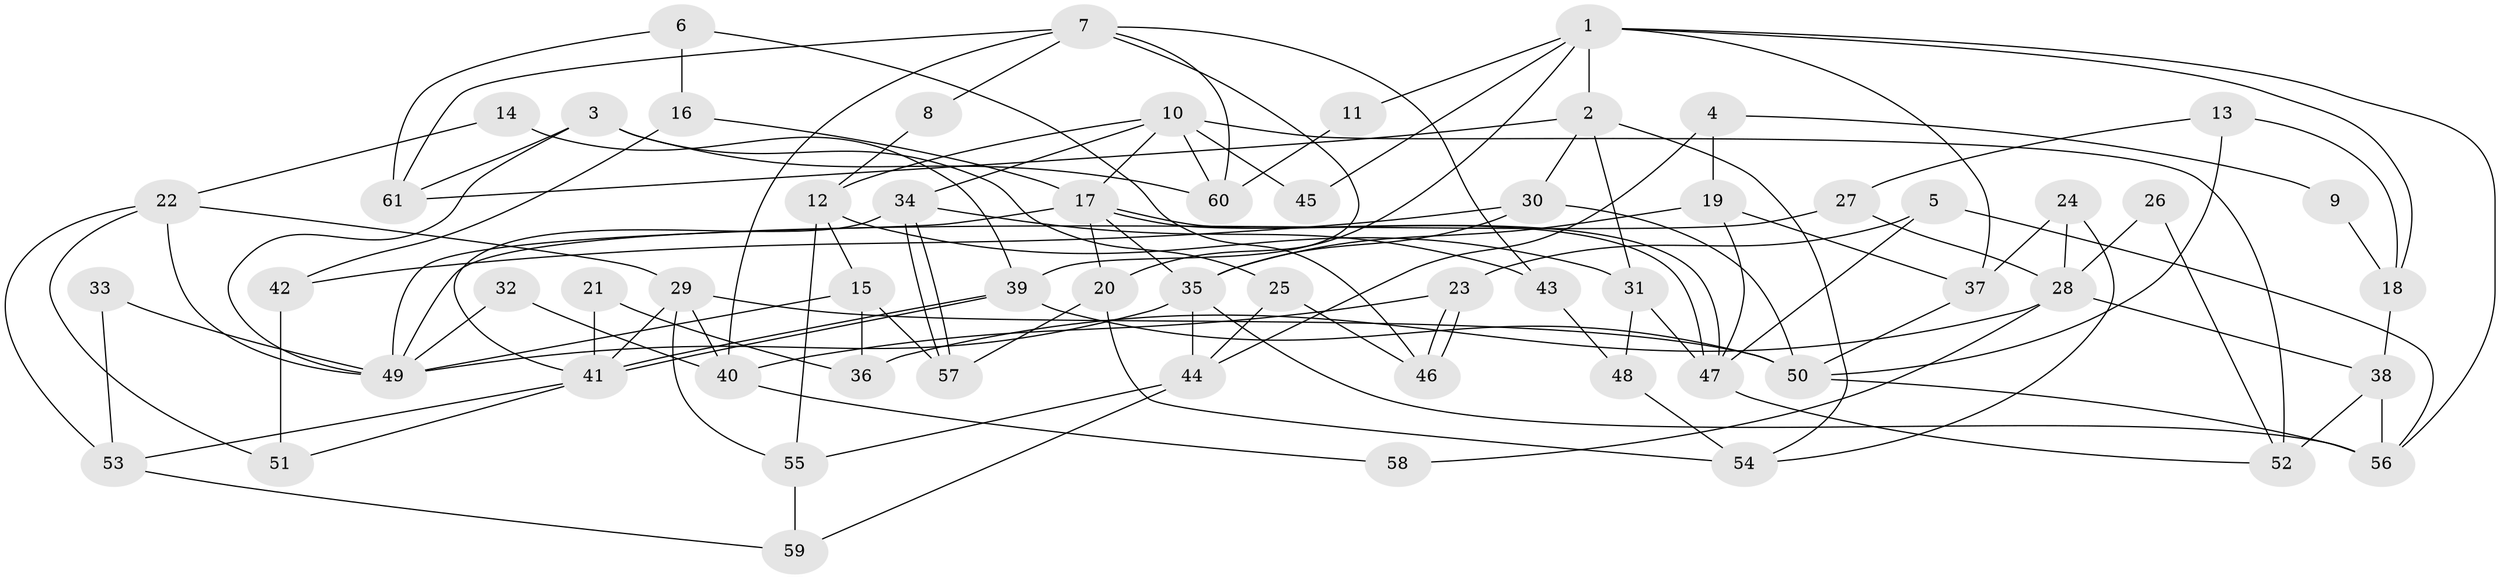 // coarse degree distribution, {11: 0.10526315789473684, 7: 0.10526315789473684, 9: 0.10526315789473684, 4: 0.10526315789473684, 6: 0.10526315789473684, 3: 0.2631578947368421, 5: 0.05263157894736842, 2: 0.10526315789473684, 8: 0.05263157894736842}
// Generated by graph-tools (version 1.1) at 2025/18/03/04/25 18:18:52]
// undirected, 61 vertices, 122 edges
graph export_dot {
graph [start="1"]
  node [color=gray90,style=filled];
  1;
  2;
  3;
  4;
  5;
  6;
  7;
  8;
  9;
  10;
  11;
  12;
  13;
  14;
  15;
  16;
  17;
  18;
  19;
  20;
  21;
  22;
  23;
  24;
  25;
  26;
  27;
  28;
  29;
  30;
  31;
  32;
  33;
  34;
  35;
  36;
  37;
  38;
  39;
  40;
  41;
  42;
  43;
  44;
  45;
  46;
  47;
  48;
  49;
  50;
  51;
  52;
  53;
  54;
  55;
  56;
  57;
  58;
  59;
  60;
  61;
  1 -- 20;
  1 -- 56;
  1 -- 2;
  1 -- 11;
  1 -- 18;
  1 -- 37;
  1 -- 45;
  2 -- 30;
  2 -- 31;
  2 -- 54;
  2 -- 61;
  3 -- 60;
  3 -- 61;
  3 -- 25;
  3 -- 49;
  4 -- 19;
  4 -- 44;
  4 -- 9;
  5 -- 47;
  5 -- 56;
  5 -- 23;
  6 -- 61;
  6 -- 46;
  6 -- 16;
  7 -- 43;
  7 -- 39;
  7 -- 8;
  7 -- 40;
  7 -- 60;
  7 -- 61;
  8 -- 12;
  9 -- 18;
  10 -- 17;
  10 -- 34;
  10 -- 12;
  10 -- 45;
  10 -- 52;
  10 -- 60;
  11 -- 60;
  12 -- 31;
  12 -- 15;
  12 -- 55;
  13 -- 50;
  13 -- 18;
  13 -- 27;
  14 -- 39;
  14 -- 22;
  15 -- 49;
  15 -- 36;
  15 -- 57;
  16 -- 17;
  16 -- 42;
  17 -- 47;
  17 -- 47;
  17 -- 20;
  17 -- 35;
  17 -- 49;
  18 -- 38;
  19 -- 37;
  19 -- 35;
  19 -- 47;
  20 -- 57;
  20 -- 54;
  21 -- 41;
  21 -- 36;
  22 -- 49;
  22 -- 29;
  22 -- 51;
  22 -- 53;
  23 -- 46;
  23 -- 46;
  23 -- 40;
  24 -- 37;
  24 -- 28;
  24 -- 54;
  25 -- 44;
  25 -- 46;
  26 -- 52;
  26 -- 28;
  27 -- 49;
  27 -- 28;
  28 -- 38;
  28 -- 36;
  28 -- 58;
  29 -- 41;
  29 -- 40;
  29 -- 50;
  29 -- 55;
  30 -- 42;
  30 -- 35;
  30 -- 50;
  31 -- 47;
  31 -- 48;
  32 -- 40;
  32 -- 49;
  33 -- 53;
  33 -- 49;
  34 -- 57;
  34 -- 57;
  34 -- 41;
  34 -- 43;
  35 -- 49;
  35 -- 44;
  35 -- 56;
  37 -- 50;
  38 -- 52;
  38 -- 56;
  39 -- 41;
  39 -- 41;
  39 -- 50;
  40 -- 58;
  41 -- 53;
  41 -- 51;
  42 -- 51;
  43 -- 48;
  44 -- 55;
  44 -- 59;
  47 -- 52;
  48 -- 54;
  50 -- 56;
  53 -- 59;
  55 -- 59;
}
